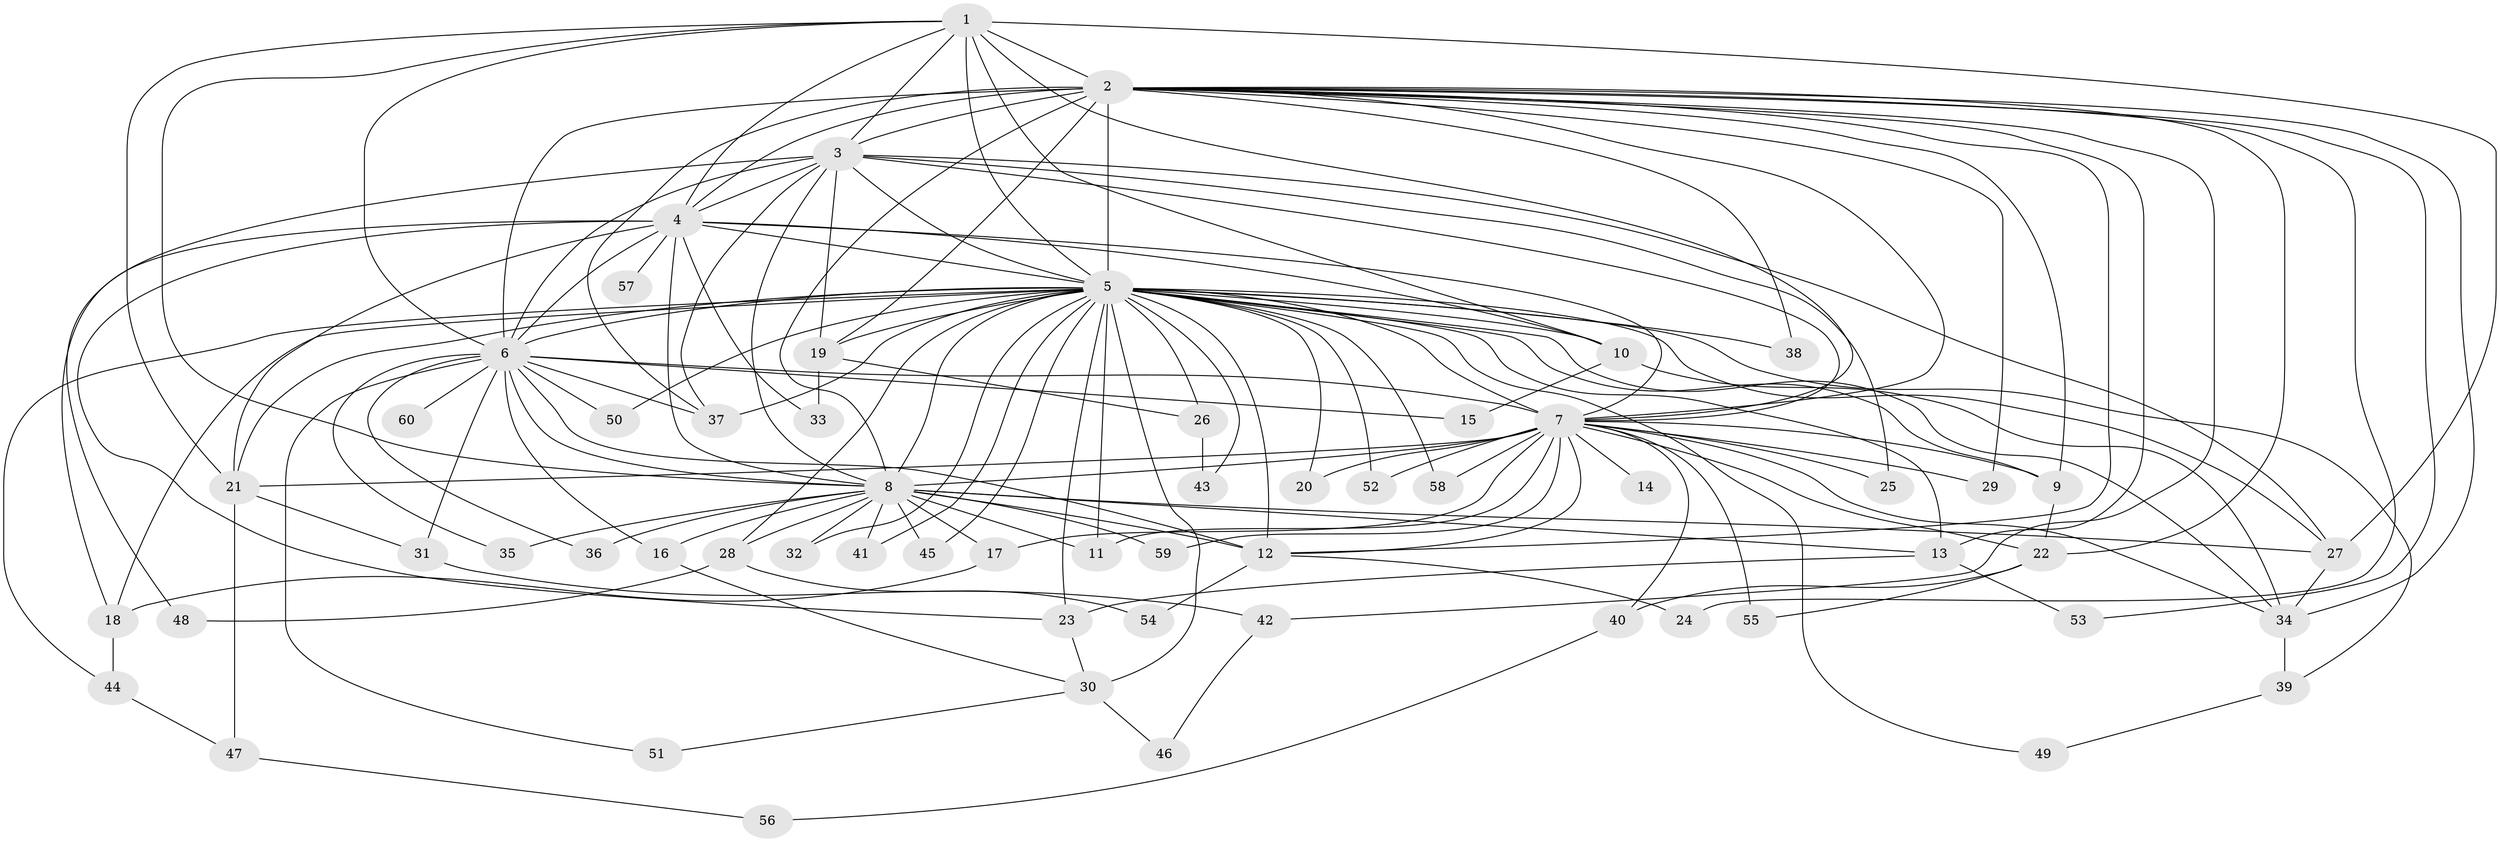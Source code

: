 // original degree distribution, {11: 0.008333333333333333, 14: 0.008333333333333333, 15: 0.008333333333333333, 25: 0.016666666666666666, 18: 0.008333333333333333, 38: 0.008333333333333333, 29: 0.008333333333333333, 12: 0.008333333333333333, 26: 0.008333333333333333, 3: 0.23333333333333334, 5: 0.058333333333333334, 7: 0.016666666666666666, 2: 0.5, 4: 0.075, 10: 0.008333333333333333, 6: 0.025}
// Generated by graph-tools (version 1.1) at 2025/49/03/04/25 22:49:40]
// undirected, 60 vertices, 150 edges
graph export_dot {
  node [color=gray90,style=filled];
  1;
  2;
  3;
  4;
  5;
  6;
  7;
  8;
  9;
  10;
  11;
  12;
  13;
  14;
  15;
  16;
  17;
  18;
  19;
  20;
  21;
  22;
  23;
  24;
  25;
  26;
  27;
  28;
  29;
  30;
  31;
  32;
  33;
  34;
  35;
  36;
  37;
  38;
  39;
  40;
  41;
  42;
  43;
  44;
  45;
  46;
  47;
  48;
  49;
  50;
  51;
  52;
  53;
  54;
  55;
  56;
  57;
  58;
  59;
  60;
  1 -- 2 [weight=3.0];
  1 -- 3 [weight=2.0];
  1 -- 4 [weight=1.0];
  1 -- 5 [weight=3.0];
  1 -- 6 [weight=2.0];
  1 -- 7 [weight=1.0];
  1 -- 8 [weight=1.0];
  1 -- 10 [weight=1.0];
  1 -- 21 [weight=1.0];
  1 -- 27 [weight=1.0];
  2 -- 3 [weight=2.0];
  2 -- 4 [weight=3.0];
  2 -- 5 [weight=7.0];
  2 -- 6 [weight=3.0];
  2 -- 7 [weight=2.0];
  2 -- 8 [weight=2.0];
  2 -- 9 [weight=1.0];
  2 -- 12 [weight=1.0];
  2 -- 13 [weight=2.0];
  2 -- 19 [weight=1.0];
  2 -- 22 [weight=1.0];
  2 -- 24 [weight=1.0];
  2 -- 29 [weight=1.0];
  2 -- 34 [weight=1.0];
  2 -- 37 [weight=1.0];
  2 -- 38 [weight=1.0];
  2 -- 42 [weight=1.0];
  2 -- 53 [weight=1.0];
  3 -- 4 [weight=1.0];
  3 -- 5 [weight=2.0];
  3 -- 6 [weight=1.0];
  3 -- 7 [weight=1.0];
  3 -- 8 [weight=1.0];
  3 -- 19 [weight=1.0];
  3 -- 25 [weight=1.0];
  3 -- 27 [weight=1.0];
  3 -- 37 [weight=1.0];
  3 -- 48 [weight=1.0];
  4 -- 5 [weight=4.0];
  4 -- 6 [weight=2.0];
  4 -- 7 [weight=1.0];
  4 -- 8 [weight=1.0];
  4 -- 10 [weight=1.0];
  4 -- 18 [weight=1.0];
  4 -- 21 [weight=2.0];
  4 -- 23 [weight=1.0];
  4 -- 33 [weight=1.0];
  4 -- 57 [weight=1.0];
  5 -- 6 [weight=3.0];
  5 -- 7 [weight=4.0];
  5 -- 8 [weight=3.0];
  5 -- 9 [weight=1.0];
  5 -- 10 [weight=1.0];
  5 -- 11 [weight=2.0];
  5 -- 12 [weight=1.0];
  5 -- 13 [weight=1.0];
  5 -- 18 [weight=1.0];
  5 -- 19 [weight=1.0];
  5 -- 20 [weight=1.0];
  5 -- 21 [weight=1.0];
  5 -- 23 [weight=1.0];
  5 -- 26 [weight=1.0];
  5 -- 27 [weight=3.0];
  5 -- 28 [weight=2.0];
  5 -- 30 [weight=2.0];
  5 -- 32 [weight=3.0];
  5 -- 34 [weight=1.0];
  5 -- 37 [weight=1.0];
  5 -- 38 [weight=1.0];
  5 -- 39 [weight=1.0];
  5 -- 41 [weight=2.0];
  5 -- 43 [weight=1.0];
  5 -- 44 [weight=1.0];
  5 -- 45 [weight=1.0];
  5 -- 49 [weight=1.0];
  5 -- 50 [weight=1.0];
  5 -- 52 [weight=1.0];
  5 -- 58 [weight=1.0];
  6 -- 7 [weight=1.0];
  6 -- 8 [weight=3.0];
  6 -- 12 [weight=1.0];
  6 -- 15 [weight=1.0];
  6 -- 16 [weight=1.0];
  6 -- 31 [weight=1.0];
  6 -- 35 [weight=1.0];
  6 -- 36 [weight=1.0];
  6 -- 37 [weight=1.0];
  6 -- 50 [weight=1.0];
  6 -- 51 [weight=1.0];
  6 -- 60 [weight=1.0];
  7 -- 8 [weight=1.0];
  7 -- 9 [weight=1.0];
  7 -- 11 [weight=3.0];
  7 -- 12 [weight=1.0];
  7 -- 14 [weight=1.0];
  7 -- 17 [weight=1.0];
  7 -- 20 [weight=1.0];
  7 -- 21 [weight=1.0];
  7 -- 22 [weight=1.0];
  7 -- 25 [weight=1.0];
  7 -- 29 [weight=1.0];
  7 -- 34 [weight=1.0];
  7 -- 40 [weight=1.0];
  7 -- 52 [weight=1.0];
  7 -- 55 [weight=1.0];
  7 -- 58 [weight=1.0];
  7 -- 59 [weight=1.0];
  8 -- 11 [weight=1.0];
  8 -- 12 [weight=1.0];
  8 -- 13 [weight=1.0];
  8 -- 16 [weight=1.0];
  8 -- 17 [weight=1.0];
  8 -- 27 [weight=1.0];
  8 -- 28 [weight=1.0];
  8 -- 32 [weight=1.0];
  8 -- 35 [weight=1.0];
  8 -- 36 [weight=2.0];
  8 -- 41 [weight=1.0];
  8 -- 45 [weight=1.0];
  8 -- 59 [weight=1.0];
  9 -- 22 [weight=1.0];
  10 -- 15 [weight=1.0];
  10 -- 34 [weight=1.0];
  12 -- 24 [weight=1.0];
  12 -- 54 [weight=1.0];
  13 -- 23 [weight=1.0];
  13 -- 53 [weight=1.0];
  16 -- 30 [weight=1.0];
  17 -- 18 [weight=1.0];
  18 -- 44 [weight=1.0];
  19 -- 26 [weight=1.0];
  19 -- 33 [weight=1.0];
  21 -- 31 [weight=1.0];
  21 -- 47 [weight=1.0];
  22 -- 40 [weight=1.0];
  22 -- 55 [weight=1.0];
  23 -- 30 [weight=1.0];
  26 -- 43 [weight=1.0];
  27 -- 34 [weight=1.0];
  28 -- 48 [weight=1.0];
  28 -- 54 [weight=1.0];
  30 -- 46 [weight=1.0];
  30 -- 51 [weight=1.0];
  31 -- 42 [weight=1.0];
  34 -- 39 [weight=1.0];
  39 -- 49 [weight=1.0];
  40 -- 56 [weight=1.0];
  42 -- 46 [weight=1.0];
  44 -- 47 [weight=1.0];
  47 -- 56 [weight=1.0];
}

